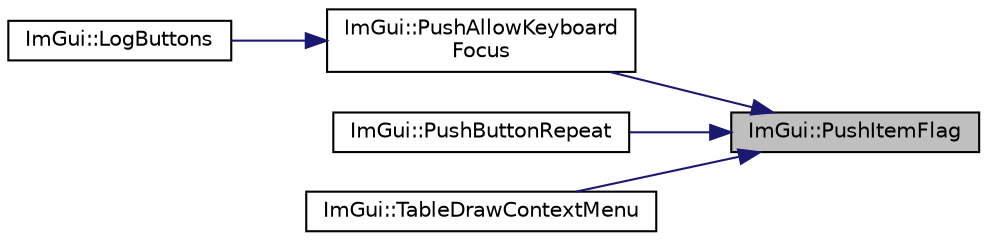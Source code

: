 digraph "ImGui::PushItemFlag"
{
 // LATEX_PDF_SIZE
  edge [fontname="Helvetica",fontsize="10",labelfontname="Helvetica",labelfontsize="10"];
  node [fontname="Helvetica",fontsize="10",shape=record];
  rankdir="RL";
  Node1 [label="ImGui::PushItemFlag",height=0.2,width=0.4,color="black", fillcolor="grey75", style="filled", fontcolor="black",tooltip=" "];
  Node1 -> Node2 [dir="back",color="midnightblue",fontsize="10",style="solid"];
  Node2 [label="ImGui::PushAllowKeyboard\lFocus",height=0.2,width=0.4,color="black", fillcolor="white", style="filled",URL="$namespace_im_gui.html#adf7c3cfdcbb06617bb70ff1526d064f4",tooltip=" "];
  Node2 -> Node3 [dir="back",color="midnightblue",fontsize="10",style="solid"];
  Node3 [label="ImGui::LogButtons",height=0.2,width=0.4,color="black", fillcolor="white", style="filled",URL="$namespace_im_gui.html#a7bd295da4be19bab98262c76fcaeb4fb",tooltip=" "];
  Node1 -> Node4 [dir="back",color="midnightblue",fontsize="10",style="solid"];
  Node4 [label="ImGui::PushButtonRepeat",height=0.2,width=0.4,color="black", fillcolor="white", style="filled",URL="$namespace_im_gui.html#a61d3e0191d67bedaf45f0178f87e3125",tooltip=" "];
  Node1 -> Node5 [dir="back",color="midnightblue",fontsize="10",style="solid"];
  Node5 [label="ImGui::TableDrawContextMenu",height=0.2,width=0.4,color="black", fillcolor="white", style="filled",URL="$namespace_im_gui.html#add4b4da6cea17a33ebbe6b5a55d5fa16",tooltip=" "];
}
